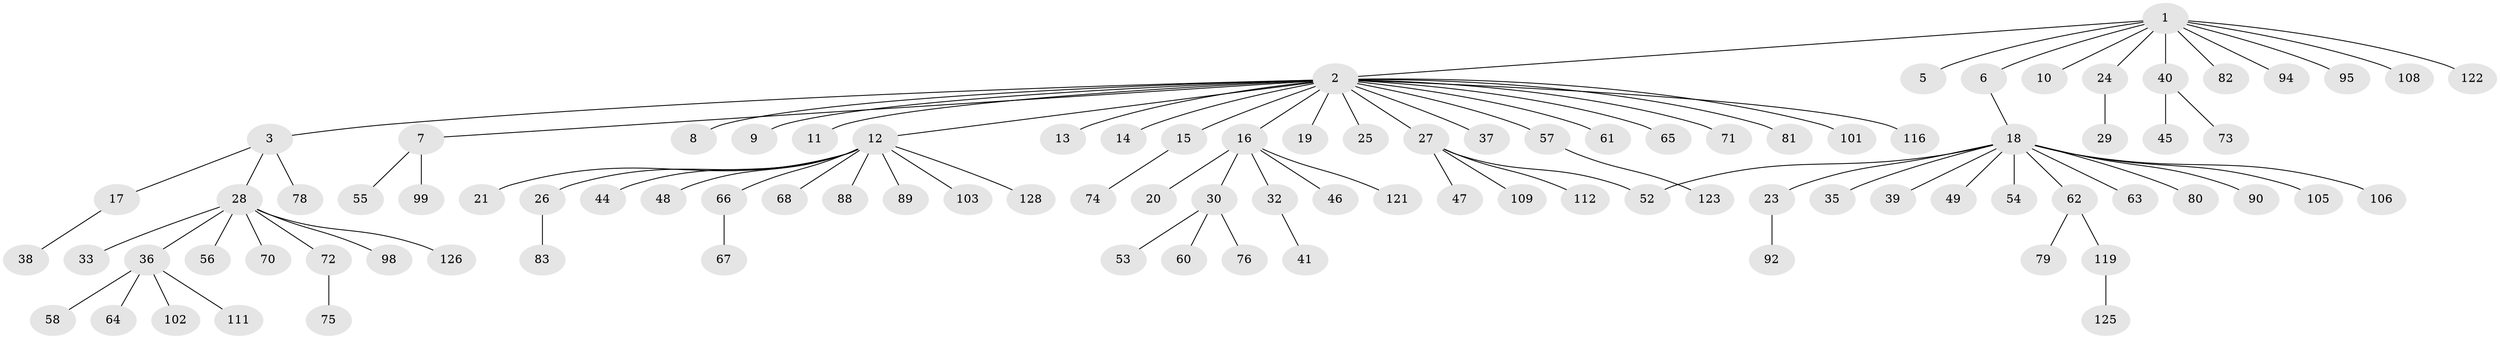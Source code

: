 // original degree distribution, {12: 0.015625, 23: 0.0078125, 5: 0.015625, 1: 0.6796875, 3: 0.0390625, 4: 0.0234375, 2: 0.171875, 7: 0.015625, 6: 0.0234375, 9: 0.0078125}
// Generated by graph-tools (version 1.1) at 2025/11/02/27/25 16:11:11]
// undirected, 97 vertices, 97 edges
graph export_dot {
graph [start="1"]
  node [color=gray90,style=filled];
  1 [super="+69"];
  2 [super="+4"];
  3 [super="+34"];
  5;
  6 [super="+77"];
  7 [super="+85"];
  8;
  9;
  10;
  11;
  12 [super="+50"];
  13 [super="+118"];
  14;
  15 [super="+110"];
  16 [super="+43"];
  17;
  18 [super="+22"];
  19;
  20;
  21 [super="+91"];
  23;
  24;
  25;
  26 [super="+59"];
  27 [super="+51"];
  28 [super="+31"];
  29;
  30 [super="+42"];
  32 [super="+124"];
  33 [super="+86"];
  35;
  36 [super="+87"];
  37;
  38 [super="+114"];
  39;
  40 [super="+117"];
  41;
  44 [super="+115"];
  45;
  46;
  47;
  48;
  49;
  52;
  53;
  54 [super="+100"];
  55 [super="+93"];
  56;
  57;
  58;
  60;
  61;
  62 [super="+96"];
  63;
  64;
  65;
  66;
  67;
  68 [super="+97"];
  70;
  71;
  72;
  73 [super="+84"];
  74;
  75;
  76 [super="+127"];
  78;
  79;
  80;
  81;
  82;
  83;
  88;
  89;
  90;
  92;
  94;
  95;
  98 [super="+104"];
  99;
  101 [super="+113"];
  102;
  103 [super="+107"];
  105;
  106;
  108 [super="+120"];
  109;
  111;
  112;
  116;
  119;
  121;
  122;
  123;
  125;
  126;
  128;
  1 -- 2;
  1 -- 5;
  1 -- 6;
  1 -- 10;
  1 -- 24;
  1 -- 40;
  1 -- 82;
  1 -- 94;
  1 -- 95;
  1 -- 108;
  1 -- 122;
  2 -- 3;
  2 -- 7;
  2 -- 8;
  2 -- 9;
  2 -- 11;
  2 -- 12;
  2 -- 13;
  2 -- 14;
  2 -- 15;
  2 -- 16;
  2 -- 19;
  2 -- 25;
  2 -- 27;
  2 -- 37;
  2 -- 57;
  2 -- 61;
  2 -- 65;
  2 -- 71;
  2 -- 81;
  2 -- 101;
  2 -- 116;
  3 -- 17;
  3 -- 28;
  3 -- 78;
  6 -- 18;
  7 -- 55;
  7 -- 99;
  12 -- 21;
  12 -- 26;
  12 -- 44;
  12 -- 48;
  12 -- 66;
  12 -- 68;
  12 -- 88;
  12 -- 89;
  12 -- 103;
  12 -- 128;
  15 -- 74;
  16 -- 20;
  16 -- 30;
  16 -- 32;
  16 -- 46;
  16 -- 121;
  17 -- 38;
  18 -- 35;
  18 -- 54;
  18 -- 62;
  18 -- 63;
  18 -- 39;
  18 -- 105;
  18 -- 106;
  18 -- 80;
  18 -- 49;
  18 -- 52;
  18 -- 23;
  18 -- 90;
  23 -- 92;
  24 -- 29;
  26 -- 83;
  27 -- 47;
  27 -- 52;
  27 -- 109;
  27 -- 112;
  28 -- 33;
  28 -- 36;
  28 -- 56;
  28 -- 72;
  28 -- 126;
  28 -- 98;
  28 -- 70;
  30 -- 53;
  30 -- 60;
  30 -- 76;
  32 -- 41;
  36 -- 58;
  36 -- 64;
  36 -- 102;
  36 -- 111;
  40 -- 45;
  40 -- 73;
  57 -- 123;
  62 -- 79;
  62 -- 119;
  66 -- 67;
  72 -- 75;
  119 -- 125;
}
